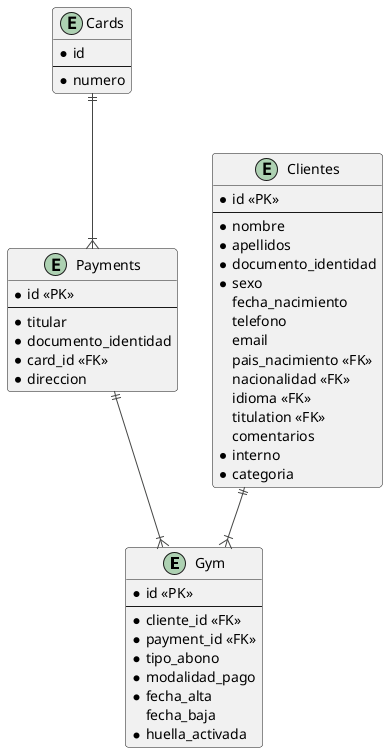 @startuml
!theme vibrant
entity Gym{
  *id <<PK>>
  --
  *cliente_id <<FK>>
  *payment_id <<FK>>
  *tipo_abono
  *modalidad_pago
  *fecha_alta
  fecha_baja
  *huella_activada
}

entity Payments{
 *id <<PK>>
 --
 *titular
 *documento_identidad
 *card_id <<FK>>
 *direccion
}

entity Cards {
 *id
 --
 *numero
}

entity Clientes {
  *id <<PK>>
  --
  *nombre
  *apellidos
  *documento_identidad
  *sexo
  fecha_nacimiento
  telefono
  email
  pais_nacimiento <<FK>>
  nacionalidad <<FK>>
  idioma <<FK>>
  titulation <<FK>>
  comentarios
  *interno
  *categoria
}

Payments ||--|{ Gym
Cards ||--|{ Payments
Clientes ||--|{ Gym

@enduml